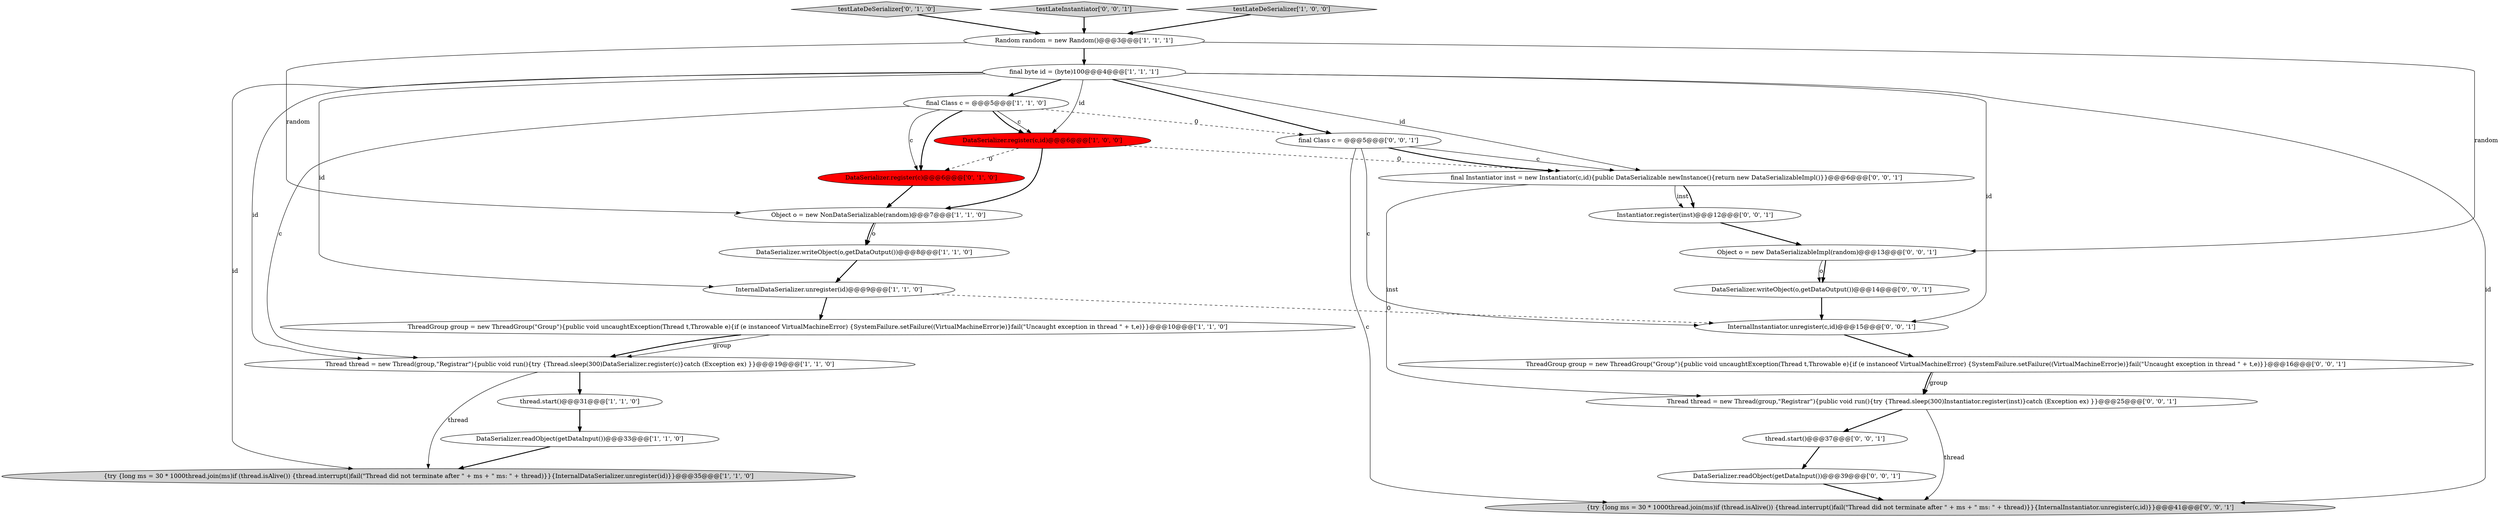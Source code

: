 digraph {
4 [style = filled, label = "Thread thread = new Thread(group,\"Registrar\"){public void run(){try {Thread.sleep(300)DataSerializer.register(c)}catch (Exception ex) }}@@@19@@@['1', '1', '0']", fillcolor = white, shape = ellipse image = "AAA0AAABBB1BBB"];
7 [style = filled, label = "final byte id = (byte)100@@@4@@@['1', '1', '1']", fillcolor = white, shape = ellipse image = "AAA0AAABBB1BBB"];
20 [style = filled, label = "thread.start()@@@37@@@['0', '0', '1']", fillcolor = white, shape = ellipse image = "AAA0AAABBB3BBB"];
24 [style = filled, label = "DataSerializer.writeObject(o,getDataOutput())@@@14@@@['0', '0', '1']", fillcolor = white, shape = ellipse image = "AAA0AAABBB3BBB"];
14 [style = filled, label = "testLateDeSerializer['0', '1', '0']", fillcolor = lightgray, shape = diamond image = "AAA0AAABBB2BBB"];
16 [style = filled, label = "testLateInstantiator['0', '0', '1']", fillcolor = lightgray, shape = diamond image = "AAA0AAABBB3BBB"];
23 [style = filled, label = "ThreadGroup group = new ThreadGroup(\"Group\"){public void uncaughtException(Thread t,Throwable e){if (e instanceof VirtualMachineError) {SystemFailure.setFailure((VirtualMachineError)e)}fail(\"Uncaught exception in thread \" + t,e)}}@@@16@@@['0', '0', '1']", fillcolor = white, shape = ellipse image = "AAA0AAABBB3BBB"];
15 [style = filled, label = "InternalInstantiator.unregister(c,id)@@@15@@@['0', '0', '1']", fillcolor = white, shape = ellipse image = "AAA0AAABBB3BBB"];
12 [style = filled, label = "DataSerializer.register(c,id)@@@6@@@['1', '0', '0']", fillcolor = red, shape = ellipse image = "AAA1AAABBB1BBB"];
13 [style = filled, label = "DataSerializer.register(c)@@@6@@@['0', '1', '0']", fillcolor = red, shape = ellipse image = "AAA1AAABBB2BBB"];
0 [style = filled, label = "DataSerializer.readObject(getDataInput())@@@33@@@['1', '1', '0']", fillcolor = white, shape = ellipse image = "AAA0AAABBB1BBB"];
25 [style = filled, label = "Object o = new DataSerializableImpl(random)@@@13@@@['0', '0', '1']", fillcolor = white, shape = ellipse image = "AAA0AAABBB3BBB"];
21 [style = filled, label = "{try {long ms = 30 * 1000thread.join(ms)if (thread.isAlive()) {thread.interrupt()fail(\"Thread did not terminate after \" + ms + \" ms: \" + thread)}}{InternalInstantiator.unregister(c,id)}}@@@41@@@['0', '0', '1']", fillcolor = lightgray, shape = ellipse image = "AAA0AAABBB3BBB"];
6 [style = filled, label = "Random random = new Random()@@@3@@@['1', '1', '1']", fillcolor = white, shape = ellipse image = "AAA0AAABBB1BBB"];
2 [style = filled, label = "ThreadGroup group = new ThreadGroup(\"Group\"){public void uncaughtException(Thread t,Throwable e){if (e instanceof VirtualMachineError) {SystemFailure.setFailure((VirtualMachineError)e)}fail(\"Uncaught exception in thread \" + t,e)}}@@@10@@@['1', '1', '0']", fillcolor = white, shape = ellipse image = "AAA0AAABBB1BBB"];
19 [style = filled, label = "final Instantiator inst = new Instantiator(c,id){public DataSerializable newInstance(){return new DataSerializableImpl()}}@@@6@@@['0', '0', '1']", fillcolor = white, shape = ellipse image = "AAA0AAABBB3BBB"];
22 [style = filled, label = "Instantiator.register(inst)@@@12@@@['0', '0', '1']", fillcolor = white, shape = ellipse image = "AAA0AAABBB3BBB"];
10 [style = filled, label = "Object o = new NonDataSerializable(random)@@@7@@@['1', '1', '0']", fillcolor = white, shape = ellipse image = "AAA0AAABBB1BBB"];
8 [style = filled, label = "{try {long ms = 30 * 1000thread.join(ms)if (thread.isAlive()) {thread.interrupt()fail(\"Thread did not terminate after \" + ms + \" ms: \" + thread)}}{InternalDataSerializer.unregister(id)}}@@@35@@@['1', '1', '0']", fillcolor = lightgray, shape = ellipse image = "AAA0AAABBB1BBB"];
5 [style = filled, label = "final Class c = @@@5@@@['1', '1', '0']", fillcolor = white, shape = ellipse image = "AAA0AAABBB1BBB"];
18 [style = filled, label = "final Class c = @@@5@@@['0', '0', '1']", fillcolor = white, shape = ellipse image = "AAA0AAABBB3BBB"];
1 [style = filled, label = "InternalDataSerializer.unregister(id)@@@9@@@['1', '1', '0']", fillcolor = white, shape = ellipse image = "AAA0AAABBB1BBB"];
26 [style = filled, label = "DataSerializer.readObject(getDataInput())@@@39@@@['0', '0', '1']", fillcolor = white, shape = ellipse image = "AAA0AAABBB3BBB"];
3 [style = filled, label = "thread.start()@@@31@@@['1', '1', '0']", fillcolor = white, shape = ellipse image = "AAA0AAABBB1BBB"];
9 [style = filled, label = "testLateDeSerializer['1', '0', '0']", fillcolor = lightgray, shape = diamond image = "AAA0AAABBB1BBB"];
17 [style = filled, label = "Thread thread = new Thread(group,\"Registrar\"){public void run(){try {Thread.sleep(300)Instantiator.register(inst)}catch (Exception ex) }}@@@25@@@['0', '0', '1']", fillcolor = white, shape = ellipse image = "AAA0AAABBB3BBB"];
11 [style = filled, label = "DataSerializer.writeObject(o,getDataOutput())@@@8@@@['1', '1', '0']", fillcolor = white, shape = ellipse image = "AAA0AAABBB1BBB"];
13->10 [style = bold, label=""];
4->3 [style = bold, label=""];
22->25 [style = bold, label=""];
15->23 [style = bold, label=""];
7->1 [style = solid, label="id"];
11->1 [style = bold, label=""];
18->21 [style = solid, label="c"];
20->26 [style = bold, label=""];
1->15 [style = dashed, label="0"];
16->6 [style = bold, label=""];
6->10 [style = solid, label="random"];
7->21 [style = solid, label="id"];
25->24 [style = solid, label="o"];
10->11 [style = solid, label="o"];
17->21 [style = solid, label="thread"];
18->19 [style = bold, label=""];
18->19 [style = solid, label="c"];
5->12 [style = solid, label="c"];
5->4 [style = solid, label="c"];
2->4 [style = solid, label="group"];
7->12 [style = solid, label="id"];
5->18 [style = dashed, label="0"];
2->4 [style = bold, label=""];
5->13 [style = solid, label="c"];
3->0 [style = bold, label=""];
9->6 [style = bold, label=""];
26->21 [style = bold, label=""];
7->4 [style = solid, label="id"];
25->24 [style = bold, label=""];
4->8 [style = solid, label="thread"];
7->5 [style = bold, label=""];
12->10 [style = bold, label=""];
10->11 [style = bold, label=""];
12->19 [style = dashed, label="0"];
5->12 [style = bold, label=""];
7->8 [style = solid, label="id"];
19->17 [style = solid, label="inst"];
18->15 [style = solid, label="c"];
19->22 [style = solid, label="inst"];
5->13 [style = bold, label=""];
0->8 [style = bold, label=""];
7->18 [style = bold, label=""];
23->17 [style = bold, label=""];
1->2 [style = bold, label=""];
12->13 [style = dashed, label="0"];
7->15 [style = solid, label="id"];
6->7 [style = bold, label=""];
19->22 [style = bold, label=""];
7->19 [style = solid, label="id"];
14->6 [style = bold, label=""];
23->17 [style = solid, label="group"];
6->25 [style = solid, label="random"];
17->20 [style = bold, label=""];
24->15 [style = bold, label=""];
}

